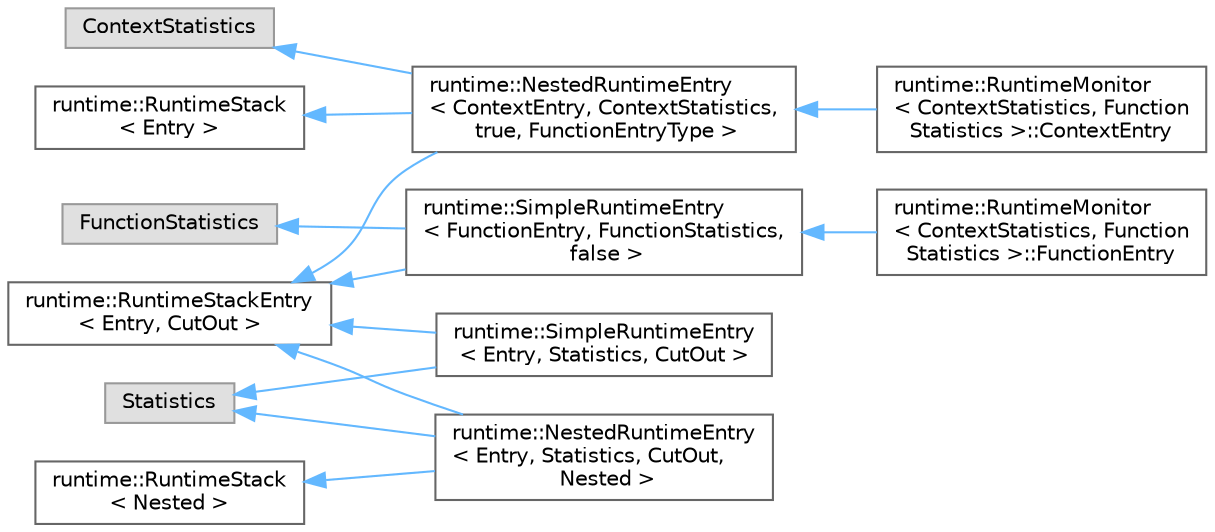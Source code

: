 digraph "Graphical Class Hierarchy"
{
 // LATEX_PDF_SIZE
  bgcolor="transparent";
  edge [fontname=Helvetica,fontsize=10,labelfontname=Helvetica,labelfontsize=10];
  node [fontname=Helvetica,fontsize=10,shape=box,height=0.2,width=0.4];
  rankdir="LR";
  Node0 [id="Node000000",label="ContextStatistics",height=0.2,width=0.4,color="grey60", fillcolor="#E0E0E0", style="filled",tooltip=" "];
  Node0 -> Node1 [id="edge17_Node000000_Node000001",dir="back",color="steelblue1",style="solid",tooltip=" "];
  Node1 [id="Node000001",label="runtime::NestedRuntimeEntry\l\< ContextEntry, ContextStatistics,\l true, FunctionEntryType \>",height=0.2,width=0.4,color="grey40", fillcolor="white", style="filled",URL="$d0/d71/classruntime_1_1NestedRuntimeEntry.html",tooltip=" "];
  Node1 -> Node2 [id="edge18_Node000001_Node000002",dir="back",color="steelblue1",style="solid",tooltip=" "];
  Node2 [id="Node000002",label="runtime::RuntimeMonitor\l\< ContextStatistics, Function\lStatistics \>::ContextEntry",height=0.2,width=0.4,color="grey40", fillcolor="white", style="filled",URL="$d8/d57/classruntime_1_1RuntimeMonitor_1_1ContextEntry.html",tooltip=" "];
  Node7 [id="Node000007",label="FunctionStatistics",height=0.2,width=0.4,color="grey60", fillcolor="#E0E0E0", style="filled",tooltip=" "];
  Node7 -> Node5 [id="edge19_Node000007_Node000005",dir="back",color="steelblue1",style="solid",tooltip=" "];
  Node5 [id="Node000005",label="runtime::SimpleRuntimeEntry\l\< FunctionEntry, FunctionStatistics,\l false \>",height=0.2,width=0.4,color="grey40", fillcolor="white", style="filled",URL="$d3/df5/classruntime_1_1SimpleRuntimeEntry.html",tooltip=" "];
  Node5 -> Node6 [id="edge20_Node000005_Node000006",dir="back",color="steelblue1",style="solid",tooltip=" "];
  Node6 [id="Node000006",label="runtime::RuntimeMonitor\l\< ContextStatistics, Function\lStatistics \>::FunctionEntry",height=0.2,width=0.4,color="grey40", fillcolor="white", style="filled",URL="$dd/da9/classruntime_1_1RuntimeMonitor_1_1FunctionEntry.html",tooltip=" "];
  Node3 [id="Node000003",label="runtime::RuntimeStack\l\< Entry \>",height=0.2,width=0.4,color="grey40", fillcolor="white", style="filled",URL="$da/d85/classruntime_1_1RuntimeStack.html",tooltip=" "];
  Node3 -> Node1 [id="edge21_Node000003_Node000001",dir="back",color="steelblue1",style="solid",tooltip=" "];
  Node9 [id="Node000009",label="runtime::RuntimeStack\l\< Nested \>",height=0.2,width=0.4,color="grey40", fillcolor="white", style="filled",URL="$da/d85/classruntime_1_1RuntimeStack.html",tooltip=" "];
  Node9 -> Node8 [id="edge22_Node000009_Node000008",dir="back",color="steelblue1",style="solid",tooltip=" "];
  Node8 [id="Node000008",label="runtime::NestedRuntimeEntry\l\< Entry, Statistics, CutOut,\l Nested \>",height=0.2,width=0.4,color="grey40", fillcolor="white", style="filled",URL="$d0/d71/classruntime_1_1NestedRuntimeEntry.html",tooltip=" "];
  Node4 [id="Node000004",label="runtime::RuntimeStackEntry\l\< Entry, CutOut \>",height=0.2,width=0.4,color="grey40", fillcolor="white", style="filled",URL="$d9/d0c/classruntime_1_1RuntimeStackEntry.html",tooltip=" "];
  Node4 -> Node1 [id="edge23_Node000004_Node000001",dir="back",color="steelblue1",style="solid",tooltip=" "];
  Node4 -> Node5 [id="edge24_Node000004_Node000005",dir="back",color="steelblue1",style="solid",tooltip=" "];
  Node4 -> Node8 [id="edge25_Node000004_Node000008",dir="back",color="steelblue1",style="solid",tooltip=" "];
  Node4 -> Node11 [id="edge26_Node000004_Node000011",dir="back",color="steelblue1",style="solid",tooltip=" "];
  Node11 [id="Node000011",label="runtime::SimpleRuntimeEntry\l\< Entry, Statistics, CutOut \>",height=0.2,width=0.4,color="grey40", fillcolor="white", style="filled",URL="$d3/df5/classruntime_1_1SimpleRuntimeEntry.html",tooltip=" "];
  Node10 [id="Node000010",label="Statistics",height=0.2,width=0.4,color="grey60", fillcolor="#E0E0E0", style="filled",tooltip=" "];
  Node10 -> Node8 [id="edge27_Node000010_Node000008",dir="back",color="steelblue1",style="solid",tooltip=" "];
  Node10 -> Node11 [id="edge28_Node000010_Node000011",dir="back",color="steelblue1",style="solid",tooltip=" "];
}
